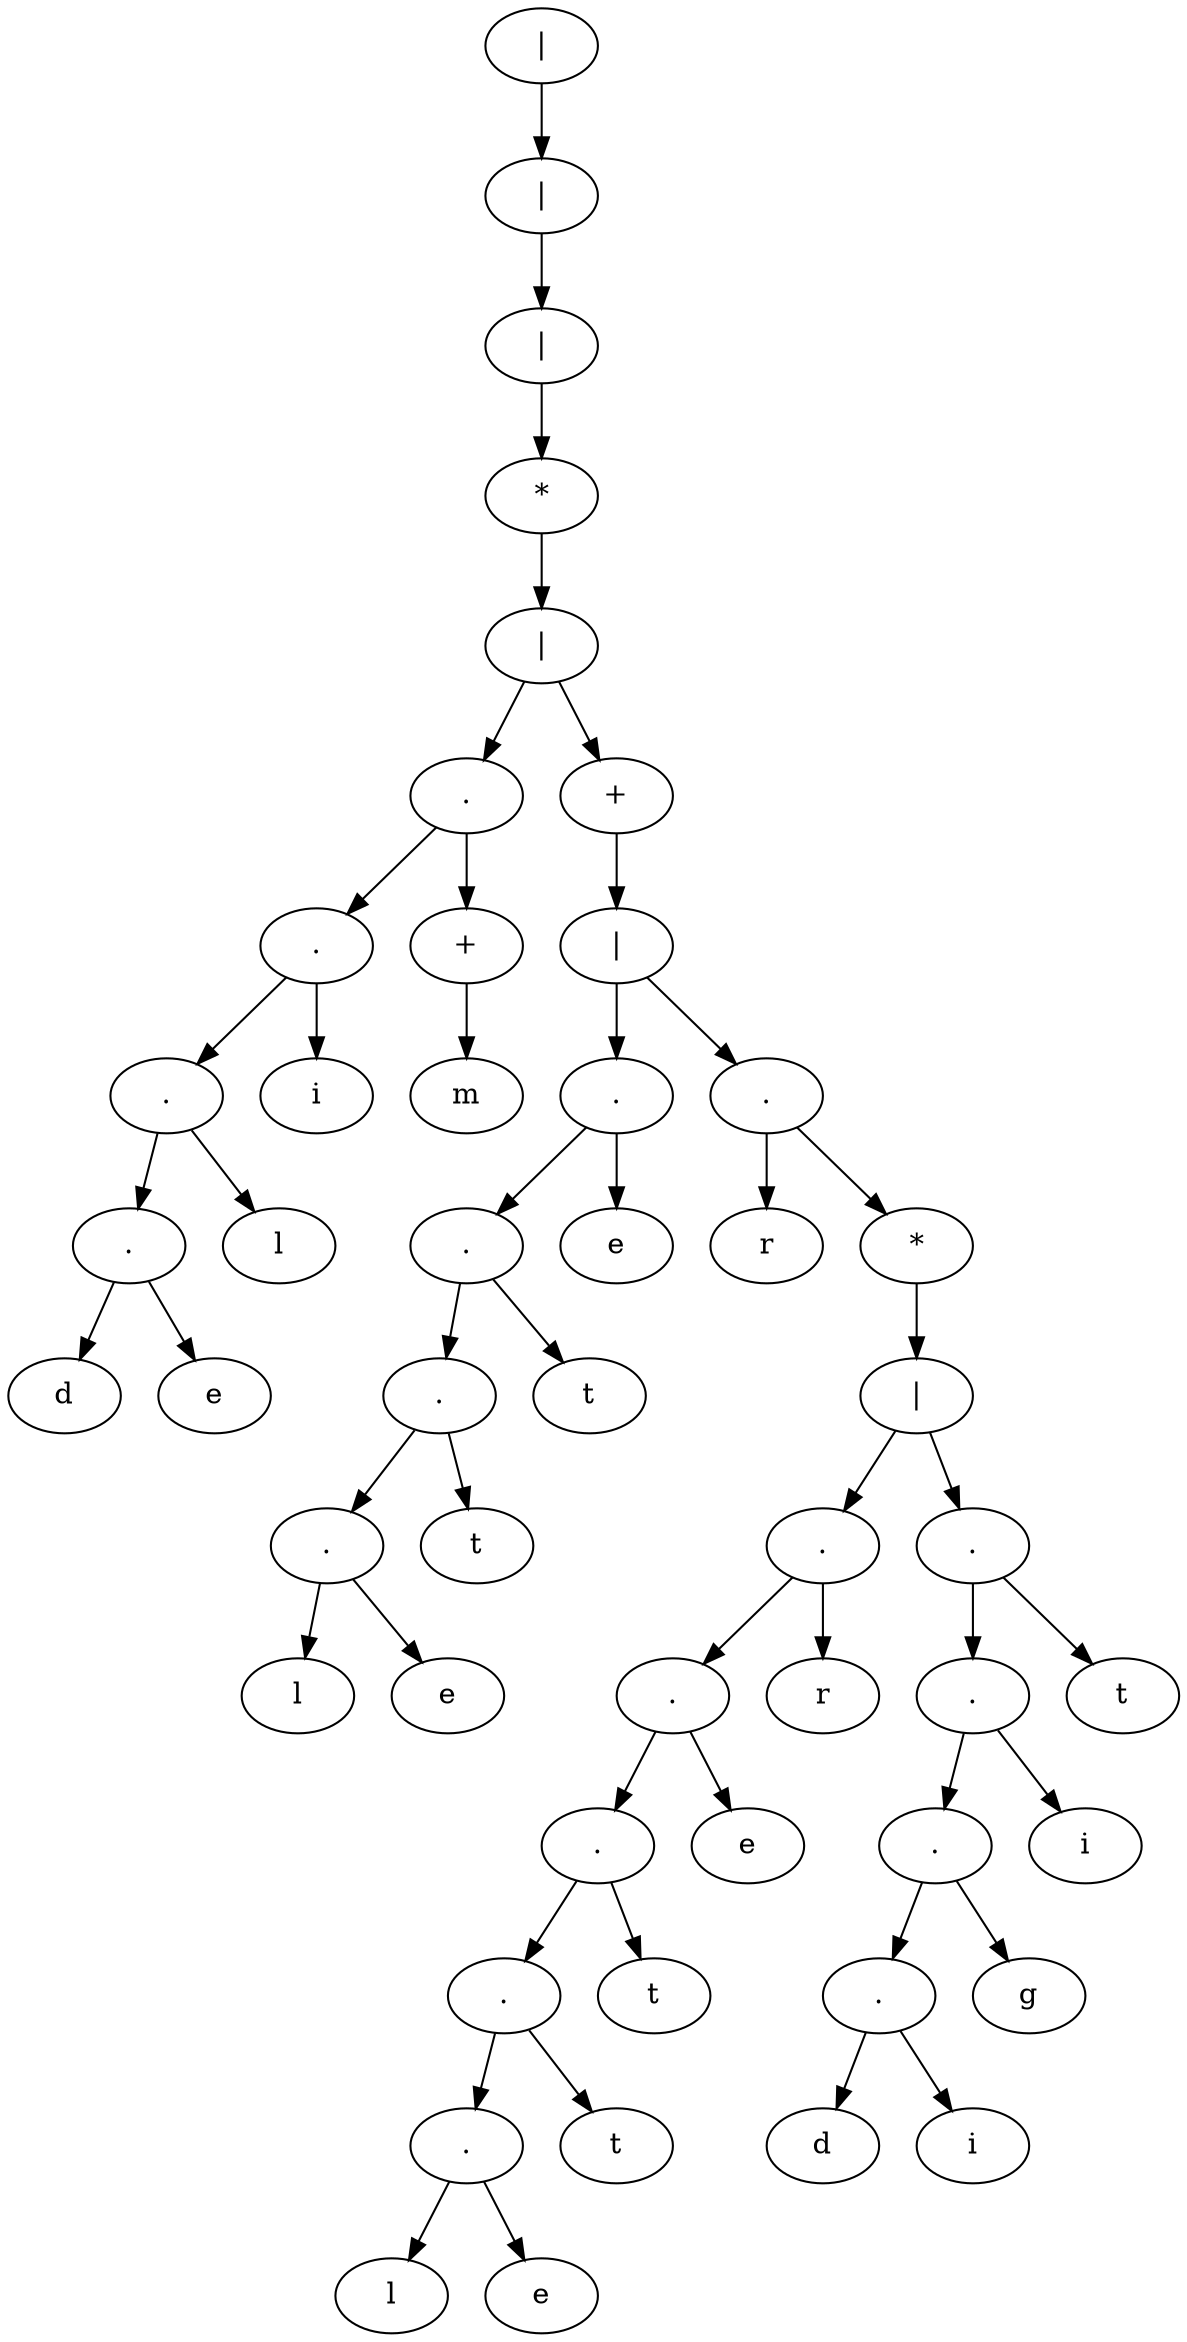 // Árboles de Expresión
digraph {
	root [label="|"]
	rootR [label="|"]
	rootRR [label="|"]
	rootRRR [label="*"]
	rootRRRL [label="|"]
	rootRRRLL [label="."]
	rootRRRLLL [label="."]
	rootRRRLLLL [label="."]
	rootRRRLLLLL [label="."]
	rootRRRLLLLLL [label=d]
	rootRRRLLLLLR [label=e]
	rootRRRLLLLR [label=l]
	rootRRRLLLR [label=i]
	rootRRRLLR [label="+"]
	rootRRRLLRL [label=m]
	rootRRRLR [label="+"]
	rootRRRLRL [label="|"]
	rootRRRLRLL [label="."]
	rootRRRLRLLL [label="."]
	rootRRRLRLLLL [label="."]
	rootRRRLRLLLLL [label="."]
	rootRRRLRLLLLLL [label=l]
	rootRRRLRLLLLLR [label=e]
	rootRRRLRLLLLR [label=t]
	rootRRRLRLLLR [label=t]
	rootRRRLRLLR [label=e]
	rootRRRLRLR [label="."]
	rootRRRLRLRL [label=r]
	rootRRRLRLRR [label="*"]
	rootRRRLRLRRL [label="|"]
	rootRRRLRLRRLL [label="."]
	rootRRRLRLRRLLL [label="."]
	rootRRRLRLRRLLLL [label="."]
	rootRRRLRLRRLLLLL [label="."]
	rootRRRLRLRRLLLLLL [label="."]
	rootRRRLRLRRLLLLLLL [label=l]
	rootRRRLRLRRLLLLLLR [label=e]
	rootRRRLRLRRLLLLLR [label=t]
	rootRRRLRLRRLLLLR [label=t]
	rootRRRLRLRRLLLR [label=e]
	rootRRRLRLRRLLR [label=r]
	rootRRRLRLRRLR [label="."]
	rootRRRLRLRRLRL [label="."]
	rootRRRLRLRRLRLL [label="."]
	rootRRRLRLRRLRLLL [label="."]
	rootRRRLRLRRLRLLLL [label=d]
	rootRRRLRLRRLRLLLR [label=i]
	rootRRRLRLRRLRLLR [label=g]
	rootRRRLRLRRLRLR [label=i]
	rootRRRLRLRRLRR [label=t]
	root -> rootR
	rootR -> rootRR
	rootRR -> rootRRR
	rootRRR -> rootRRRL
	rootRRRL -> rootRRRLL
	rootRRRLL -> rootRRRLLL
	rootRRRLLL -> rootRRRLLLL
	rootRRRLLLL -> rootRRRLLLLL
	rootRRRLLLLL -> rootRRRLLLLLL
	rootRRRLLLLL -> rootRRRLLLLLR
	rootRRRLLLL -> rootRRRLLLLR
	rootRRRLLL -> rootRRRLLLR
	rootRRRLL -> rootRRRLLR
	rootRRRLLR -> rootRRRLLRL
	rootRRRL -> rootRRRLR
	rootRRRLR -> rootRRRLRL
	rootRRRLRL -> rootRRRLRLL
	rootRRRLRLL -> rootRRRLRLLL
	rootRRRLRLLL -> rootRRRLRLLLL
	rootRRRLRLLLL -> rootRRRLRLLLLL
	rootRRRLRLLLLL -> rootRRRLRLLLLLL
	rootRRRLRLLLLL -> rootRRRLRLLLLLR
	rootRRRLRLLLL -> rootRRRLRLLLLR
	rootRRRLRLLL -> rootRRRLRLLLR
	rootRRRLRLL -> rootRRRLRLLR
	rootRRRLRL -> rootRRRLRLR
	rootRRRLRLR -> rootRRRLRLRL
	rootRRRLRLR -> rootRRRLRLRR
	rootRRRLRLRR -> rootRRRLRLRRL
	rootRRRLRLRRL -> rootRRRLRLRRLL
	rootRRRLRLRRLL -> rootRRRLRLRRLLL
	rootRRRLRLRRLLL -> rootRRRLRLRRLLLL
	rootRRRLRLRRLLLL -> rootRRRLRLRRLLLLL
	rootRRRLRLRRLLLLL -> rootRRRLRLRRLLLLLL
	rootRRRLRLRRLLLLLL -> rootRRRLRLRRLLLLLLL
	rootRRRLRLRRLLLLLL -> rootRRRLRLRRLLLLLLR
	rootRRRLRLRRLLLLL -> rootRRRLRLRRLLLLLR
	rootRRRLRLRRLLLL -> rootRRRLRLRRLLLLR
	rootRRRLRLRRLLL -> rootRRRLRLRRLLLR
	rootRRRLRLRRLL -> rootRRRLRLRRLLR
	rootRRRLRLRRL -> rootRRRLRLRRLR
	rootRRRLRLRRLR -> rootRRRLRLRRLRL
	rootRRRLRLRRLRL -> rootRRRLRLRRLRLL
	rootRRRLRLRRLRLL -> rootRRRLRLRRLRLLL
	rootRRRLRLRRLRLLL -> rootRRRLRLRRLRLLLL
	rootRRRLRLRRLRLLL -> rootRRRLRLRRLRLLLR
	rootRRRLRLRRLRLL -> rootRRRLRLRRLRLLR
	rootRRRLRLRRLRL -> rootRRRLRLRRLRLR
	rootRRRLRLRRLR -> rootRRRLRLRRLRR
}

